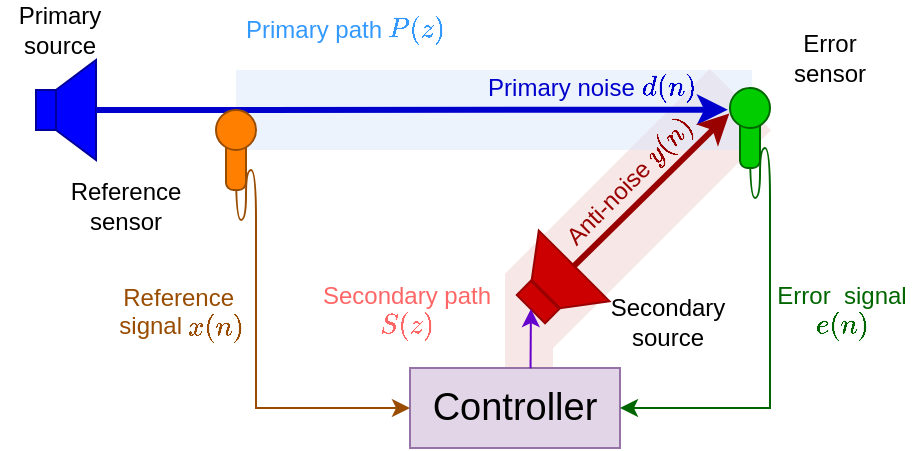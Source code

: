 <mxfile version="21.6.6" type="github">
  <diagram name="Sivu-1" id="SrUlYPCejy5Qq8B8iZOH">
    <mxGraphModel dx="989" dy="539" grid="1" gridSize="1" guides="1" tooltips="1" connect="1" arrows="1" fold="1" page="1" pageScale="1" pageWidth="1169" pageHeight="827" math="1" shadow="0">
      <root>
        <mxCell id="0" />
        <mxCell id="1" parent="0" />
        <mxCell id="nufG_SUSeuG6cQ7zyllZ-23" value="" style="rounded=0;whiteSpace=wrap;html=1;rotation=-90;fillColor=#F8E7E7;strokeColor=none;" vertex="1" parent="1">
          <mxGeometry x="465.51" y="233.51" width="62.03" height="23.95" as="geometry" />
        </mxCell>
        <mxCell id="nufG_SUSeuG6cQ7zyllZ-22" value="" style="rounded=0;whiteSpace=wrap;html=1;rotation=-45;fillColor=#F8E7E7;strokeColor=none;" vertex="1" parent="1">
          <mxGeometry x="468.3" y="158.53" width="156.95" height="43.39" as="geometry" />
        </mxCell>
        <mxCell id="nufG_SUSeuG6cQ7zyllZ-19" value="" style="verticalLabelPosition=bottom;verticalAlign=top;html=1;shape=mxgraph.basic.rect;fillColor2=none;strokeWidth=1;size=20;indent=5;fillColor=#dae8fc;strokeColor=none;opacity=50;" vertex="1" parent="1">
          <mxGeometry x="350" y="110" width="258" height="40" as="geometry" />
        </mxCell>
        <mxCell id="nufG_SUSeuG6cQ7zyllZ-12" value="" style="group;rotation=-45;" vertex="1" connectable="0" parent="1">
          <mxGeometry x="493" y="194" width="30" height="50" as="geometry" />
        </mxCell>
        <mxCell id="nufG_SUSeuG6cQ7zyllZ-10" value="" style="shape=trapezoid;perimeter=trapezoidPerimeter;whiteSpace=wrap;html=1;fixedSize=1;strokeColor=#990000;strokeWidth=1;fontSize=24;fillColor=#CC0000;rotation=-135;size=15;movable=1;resizable=1;rotatable=1;deletable=1;editable=1;locked=0;connectable=1;" vertex="1" parent="nufG_SUSeuG6cQ7zyllZ-12">
          <mxGeometry x="-6" y="11" width="50" height="20" as="geometry" />
        </mxCell>
        <mxCell id="nufG_SUSeuG6cQ7zyllZ-11" value="" style="rounded=0;whiteSpace=wrap;html=1;strokeColor=#990000;strokeWidth=1;fontSize=24;fillColor=#CC0000;movable=1;resizable=1;rotatable=1;deletable=1;editable=1;locked=0;connectable=1;rotation=45;" vertex="1" parent="nufG_SUSeuG6cQ7zyllZ-12">
          <mxGeometry x="-2" y="27" width="20" height="10" as="geometry" />
        </mxCell>
        <mxCell id="nufG_SUSeuG6cQ7zyllZ-17" value="" style="group" vertex="1" connectable="0" parent="1">
          <mxGeometry x="250" y="105" width="30" height="50" as="geometry" />
        </mxCell>
        <mxCell id="nufG_SUSeuG6cQ7zyllZ-1" value="" style="shape=trapezoid;perimeter=trapezoidPerimeter;whiteSpace=wrap;html=1;fixedSize=1;strokeColor=#000099;strokeWidth=1;fontSize=24;fillColor=#0000FF;rotation=-90;size=15;movable=1;resizable=1;rotatable=1;deletable=1;editable=1;locked=0;connectable=1;" vertex="1" parent="nufG_SUSeuG6cQ7zyllZ-17">
          <mxGeometry x="-5" y="15" width="50" height="20" as="geometry" />
        </mxCell>
        <mxCell id="nufG_SUSeuG6cQ7zyllZ-2" value="" style="rounded=0;whiteSpace=wrap;html=1;strokeColor=#000099;strokeWidth=1;fontSize=24;fillColor=#0000FF;movable=1;resizable=1;rotatable=1;deletable=1;editable=1;locked=0;connectable=1;rotation=90;" vertex="1" parent="nufG_SUSeuG6cQ7zyllZ-17">
          <mxGeometry x="-5" y="20" width="20" height="10" as="geometry" />
        </mxCell>
        <mxCell id="nufG_SUSeuG6cQ7zyllZ-18" value="" style="group" vertex="1" connectable="0" parent="1">
          <mxGeometry x="597" y="119" width="20" height="55" as="geometry" />
        </mxCell>
        <mxCell id="nufG_SUSeuG6cQ7zyllZ-6" value="" style="curved=1;endArrow=none;html=1;rounded=0;endFill=0;strokeColor=#006600;" edge="1" parent="nufG_SUSeuG6cQ7zyllZ-18">
          <mxGeometry width="50" height="50" relative="1" as="geometry">
            <mxPoint x="10" y="30" as="sourcePoint" />
            <mxPoint x="20" y="55" as="targetPoint" />
            <Array as="points">
              <mxPoint x="10" y="55" />
              <mxPoint x="15" y="55" />
              <mxPoint x="15" y="30" />
              <mxPoint x="20" y="30" />
            </Array>
          </mxGeometry>
        </mxCell>
        <mxCell id="nufG_SUSeuG6cQ7zyllZ-5" value="" style="rounded=1;whiteSpace=wrap;html=1;arcSize=37;fillColor=#00CC00;strokeColor=#006600;" vertex="1" parent="nufG_SUSeuG6cQ7zyllZ-18">
          <mxGeometry x="5" y="10" width="10" height="30" as="geometry" />
        </mxCell>
        <mxCell id="nufG_SUSeuG6cQ7zyllZ-4" value="" style="ellipse;whiteSpace=wrap;html=1;aspect=fixed;fillColor=#00CC00;strokeColor=#006600;" vertex="1" parent="nufG_SUSeuG6cQ7zyllZ-18">
          <mxGeometry width="20" height="20" as="geometry" />
        </mxCell>
        <mxCell id="nufG_SUSeuG6cQ7zyllZ-21" value="&lt;font style=&quot;font-size: 19px;&quot;&gt;Controller&lt;/font&gt;" style="rounded=0;whiteSpace=wrap;html=1;fillColor=#e1d5e7;strokeColor=#9673a6;" vertex="1" parent="1">
          <mxGeometry x="437" y="259" width="105" height="40" as="geometry" />
        </mxCell>
        <mxCell id="nufG_SUSeuG6cQ7zyllZ-24" value="" style="endArrow=classic;html=1;rounded=0;strokeWidth=3;strokeColor=#0000CC;entryX=-0.053;entryY=0.541;entryDx=0;entryDy=0;entryPerimeter=0;" edge="1" parent="1" target="nufG_SUSeuG6cQ7zyllZ-4">
          <mxGeometry width="50" height="50" relative="1" as="geometry">
            <mxPoint x="280" y="130" as="sourcePoint" />
            <mxPoint x="540" y="130" as="targetPoint" />
          </mxGeometry>
        </mxCell>
        <mxCell id="nufG_SUSeuG6cQ7zyllZ-16" value="" style="group" vertex="1" connectable="0" parent="1">
          <mxGeometry x="340" y="130" width="20" height="55" as="geometry" />
        </mxCell>
        <mxCell id="nufG_SUSeuG6cQ7zyllZ-13" value="" style="curved=1;endArrow=none;html=1;rounded=0;endFill=0;strokeColor=#994C00;" edge="1" parent="nufG_SUSeuG6cQ7zyllZ-16">
          <mxGeometry width="50" height="50" relative="1" as="geometry">
            <mxPoint x="10" y="30" as="sourcePoint" />
            <mxPoint x="20" y="55" as="targetPoint" />
            <Array as="points">
              <mxPoint x="10" y="55" />
              <mxPoint x="15" y="55" />
              <mxPoint x="15" y="30" />
              <mxPoint x="20" y="30" />
            </Array>
          </mxGeometry>
        </mxCell>
        <mxCell id="nufG_SUSeuG6cQ7zyllZ-14" value="" style="rounded=1;whiteSpace=wrap;html=1;arcSize=37;fillColor=#FF8000;strokeColor=#994C00;" vertex="1" parent="nufG_SUSeuG6cQ7zyllZ-16">
          <mxGeometry x="5" y="10" width="10" height="30" as="geometry" />
        </mxCell>
        <mxCell id="nufG_SUSeuG6cQ7zyllZ-15" value="" style="ellipse;whiteSpace=wrap;html=1;aspect=fixed;fillColor=#FF8000;strokeColor=#994C00;" vertex="1" parent="nufG_SUSeuG6cQ7zyllZ-16">
          <mxGeometry width="20" height="20" as="geometry" />
        </mxCell>
        <mxCell id="nufG_SUSeuG6cQ7zyllZ-25" value="" style="endArrow=classic;html=1;rounded=0;exitX=0.574;exitY=0.003;exitDx=0;exitDy=0;exitPerimeter=0;entryX=0.5;entryY=1;entryDx=0;entryDy=0;strokeColor=#6600CC;" edge="1" parent="1" source="nufG_SUSeuG6cQ7zyllZ-21" target="nufG_SUSeuG6cQ7zyllZ-11">
          <mxGeometry width="50" height="50" relative="1" as="geometry">
            <mxPoint x="567" y="264" as="sourcePoint" />
            <mxPoint x="617" y="214" as="targetPoint" />
          </mxGeometry>
        </mxCell>
        <mxCell id="nufG_SUSeuG6cQ7zyllZ-26" value="" style="endArrow=classic;html=1;rounded=0;exitX=0.5;exitY=1;exitDx=0;exitDy=0;entryX=-0.016;entryY=0.636;entryDx=0;entryDy=0;entryPerimeter=0;strokeWidth=3;strokeColor=#990000;" edge="1" parent="1" source="nufG_SUSeuG6cQ7zyllZ-10" target="nufG_SUSeuG6cQ7zyllZ-4">
          <mxGeometry width="50" height="50" relative="1" as="geometry">
            <mxPoint x="622" y="229" as="sourcePoint" />
            <mxPoint x="672" y="179" as="targetPoint" />
          </mxGeometry>
        </mxCell>
        <mxCell id="nufG_SUSeuG6cQ7zyllZ-27" value="" style="endArrow=classic;html=1;rounded=0;entryX=0;entryY=0.5;entryDx=0;entryDy=0;strokeColor=#994C00;" edge="1" parent="1" target="nufG_SUSeuG6cQ7zyllZ-21">
          <mxGeometry width="50" height="50" relative="1" as="geometry">
            <mxPoint x="360" y="185" as="sourcePoint" />
            <mxPoint x="375" y="220" as="targetPoint" />
            <Array as="points">
              <mxPoint x="360" y="279" />
            </Array>
          </mxGeometry>
        </mxCell>
        <mxCell id="nufG_SUSeuG6cQ7zyllZ-28" value="" style="endArrow=classic;html=1;rounded=0;entryX=1;entryY=0.5;entryDx=0;entryDy=0;strokeColor=#006600;" edge="1" parent="1" target="nufG_SUSeuG6cQ7zyllZ-21">
          <mxGeometry width="50" height="50" relative="1" as="geometry">
            <mxPoint x="617" y="174" as="sourcePoint" />
            <mxPoint x="687" y="179" as="targetPoint" />
            <Array as="points">
              <mxPoint x="617" y="279" />
            </Array>
          </mxGeometry>
        </mxCell>
        <mxCell id="nufG_SUSeuG6cQ7zyllZ-29" value="" style="rounded=0;whiteSpace=wrap;html=1;strokeColor=#FFFFFF;" vertex="1" parent="1">
          <mxGeometry x="457" y="179" width="27" height="60" as="geometry" />
        </mxCell>
        <mxCell id="nufG_SUSeuG6cQ7zyllZ-30" value="&lt;div&gt;&lt;font color=&quot;#0000cc&quot;&gt;Primary noise \(d(n)\)&lt;/font&gt;&lt;/div&gt;" style="text;html=1;strokeColor=none;fillColor=none;align=center;verticalAlign=middle;whiteSpace=wrap;rounded=0;" vertex="1" parent="1">
          <mxGeometry x="457" y="104" width="142" height="30" as="geometry" />
        </mxCell>
        <mxCell id="nufG_SUSeuG6cQ7zyllZ-31" value="Primary source" style="text;html=1;strokeColor=none;fillColor=none;align=center;verticalAlign=middle;whiteSpace=wrap;rounded=0;" vertex="1" parent="1">
          <mxGeometry x="232" y="75" width="60" height="30" as="geometry" />
        </mxCell>
        <mxCell id="nufG_SUSeuG6cQ7zyllZ-32" value="&lt;font color=&quot;#990000&quot;&gt;Anti-noise \(y(n)\)&lt;/font&gt;" style="text;html=1;strokeColor=none;fillColor=none;align=center;verticalAlign=middle;whiteSpace=wrap;rounded=0;rotation=-45;" vertex="1" parent="1">
          <mxGeometry x="498.77" y="151" width="96" height="30" as="geometry" />
        </mxCell>
        <mxCell id="nufG_SUSeuG6cQ7zyllZ-33" value="&lt;font color=&quot;#006600&quot;&gt;Error&amp;nbsp; signal \(e(n)\)&lt;/font&gt;" style="text;html=1;strokeColor=none;fillColor=none;align=center;verticalAlign=middle;whiteSpace=wrap;rounded=0;rotation=0;" vertex="1" parent="1">
          <mxGeometry x="617" y="215" width="72" height="30" as="geometry" />
        </mxCell>
        <mxCell id="nufG_SUSeuG6cQ7zyllZ-34" value="&lt;font color=&quot;#994c00&quot;&gt;Reference&amp;nbsp; signal \(x(n)\)&lt;br&gt;&lt;/font&gt;" style="text;html=1;strokeColor=none;fillColor=none;align=center;verticalAlign=middle;whiteSpace=wrap;rounded=0;rotation=0;" vertex="1" parent="1">
          <mxGeometry x="287" y="216" width="72" height="30" as="geometry" />
        </mxCell>
        <mxCell id="nufG_SUSeuG6cQ7zyllZ-35" value="Secondary source" style="text;html=1;strokeColor=none;fillColor=none;align=center;verticalAlign=middle;whiteSpace=wrap;rounded=0;" vertex="1" parent="1">
          <mxGeometry x="536" y="221" width="60" height="30" as="geometry" />
        </mxCell>
        <mxCell id="nufG_SUSeuG6cQ7zyllZ-36" value="Reference sensor" style="text;html=1;strokeColor=none;fillColor=none;align=center;verticalAlign=middle;whiteSpace=wrap;rounded=0;" vertex="1" parent="1">
          <mxGeometry x="265" y="163" width="60" height="30" as="geometry" />
        </mxCell>
        <mxCell id="nufG_SUSeuG6cQ7zyllZ-37" value="Error sensor" style="text;html=1;strokeColor=none;fillColor=none;align=center;verticalAlign=middle;whiteSpace=wrap;rounded=0;" vertex="1" parent="1">
          <mxGeometry x="617" y="89" width="60" height="30" as="geometry" />
        </mxCell>
        <mxCell id="nufG_SUSeuG6cQ7zyllZ-38" value="&lt;font color=&quot;#3399ff&quot;&gt;Primary path \(P(z)\)&lt;/font&gt;" style="text;html=1;strokeColor=none;fillColor=none;align=center;verticalAlign=middle;whiteSpace=wrap;rounded=0;" vertex="1" parent="1">
          <mxGeometry x="348" y="75" width="114" height="30" as="geometry" />
        </mxCell>
        <mxCell id="nufG_SUSeuG6cQ7zyllZ-39" value="&lt;font color=&quot;#ff6666&quot;&gt;Secondary path \(S(z)\)&lt;/font&gt;" style="text;html=1;strokeColor=none;fillColor=none;align=center;verticalAlign=middle;whiteSpace=wrap;rounded=0;" vertex="1" parent="1">
          <mxGeometry x="391" y="215" width="89" height="30" as="geometry" />
        </mxCell>
      </root>
    </mxGraphModel>
  </diagram>
</mxfile>
